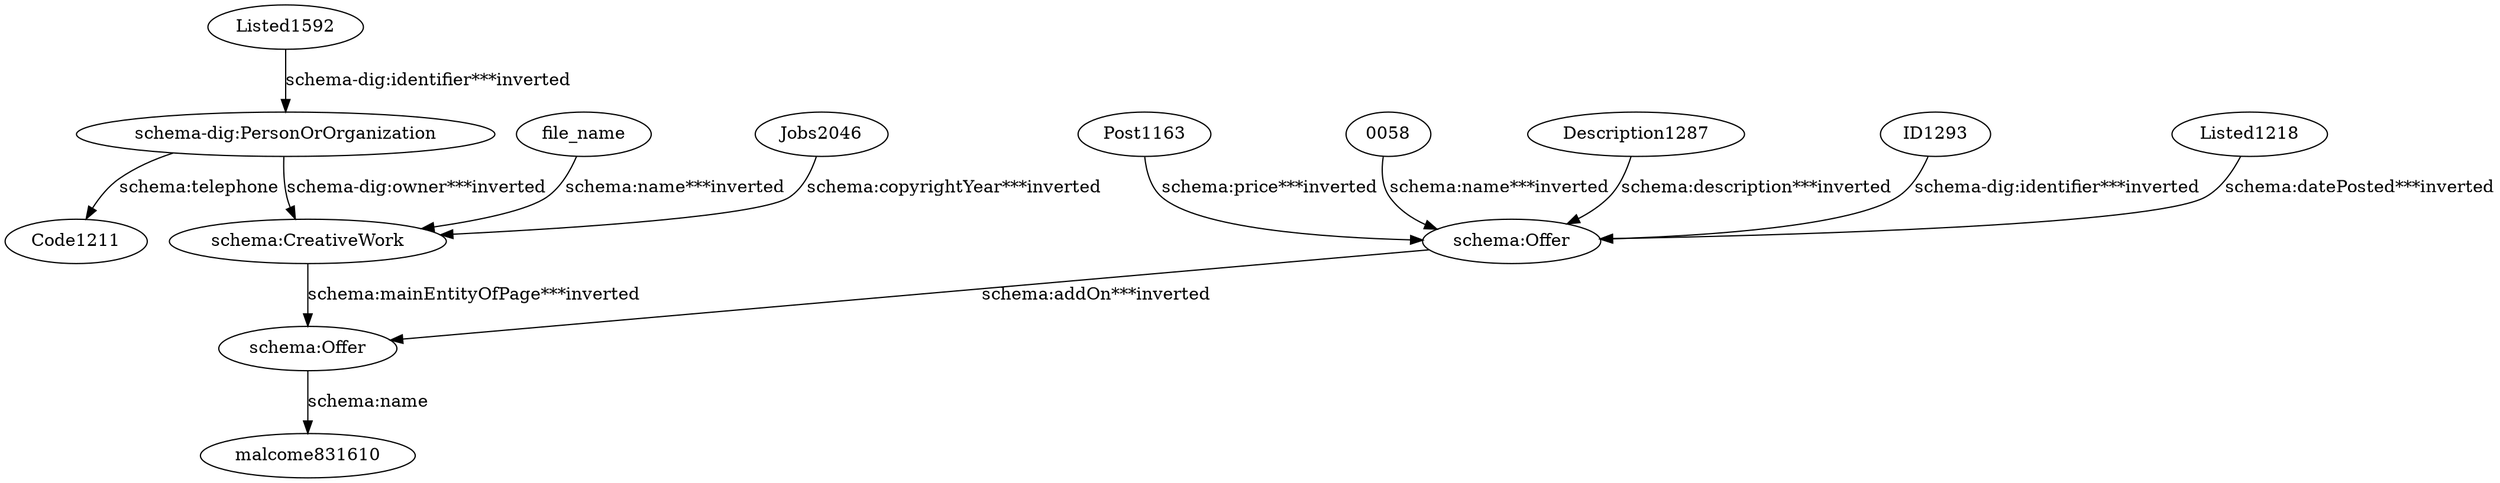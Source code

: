 digraph {
  "0058" [type=attribute_name,label="0058"]
  "schema:Offer1" [type=class_uri,label="schema:Offer"]
  Description1287 [type=attribute_name,label=Description1287]
  ID1293 [type=attribute_name,label=ID1293]
  Jobs2046 [type=attribute_name,label=Jobs2046]
  "schema:CreativeWork1" [type=class_uri,label="schema:CreativeWork"]
  Listed1218 [type=attribute_name,label=Listed1218]
  Listed1592 [type=attribute_name,label=Listed1592]
  "schema-dig:PersonOrOrganization1" [type=class_uri,label="schema-dig:PersonOrOrganization"]
  Post1163 [type=attribute_name,label=Post1163]
  file_name [type=attribute_name,label=file_name]
  Code1211 [type=attribute_name,label=Code1211]
  "schema:Offer2" [type=class_uri,label="schema:Offer"]
  malcome831610 [type=attribute_name,label=malcome831610]
  "0058" -> "schema:Offer1" [type=st_property_uri,label="schema:name***inverted",weight=1]
  Description1287 -> "schema:Offer1" [type=st_property_uri,label="schema:description***inverted",weight=1]
  ID1293 -> "schema:Offer1" [type=st_property_uri,label="schema-dig:identifier***inverted",weight=1]
  Jobs2046 -> "schema:CreativeWork1" [type=st_property_uri,label="schema:copyrightYear***inverted",weight=1]
  Listed1218 -> "schema:Offer1" [type=st_property_uri,label="schema:datePosted***inverted",weight=1]
  Listed1592 -> "schema-dig:PersonOrOrganization1" [type=st_property_uri,label="schema-dig:identifier***inverted",weight=1]
  Post1163 -> "schema:Offer1" [type=st_property_uri,label="schema:price***inverted",weight=1]
  file_name -> "schema:CreativeWork1" [type=st_property_uri,label="schema:name***inverted",weight=1]
  "schema-dig:PersonOrOrganization1" -> Code1211 [label="schema:telephone",type=st_property_uri]
  "schema-dig:PersonOrOrganization1" -> "schema:CreativeWork1" [type=inherited,label="schema-dig:owner***inverted",weight=4]
  "schema:CreativeWork1" -> "schema:Offer2" [type=inherited,label="schema:mainEntityOfPage***inverted",weight=4]
  "schema:Offer1" -> "schema:Offer2" [type=direct_property_uri,label="schema:addOn***inverted",weight=1]
  "schema:Offer2" -> malcome831610 [label="schema:name",type=st_property_uri]
}
